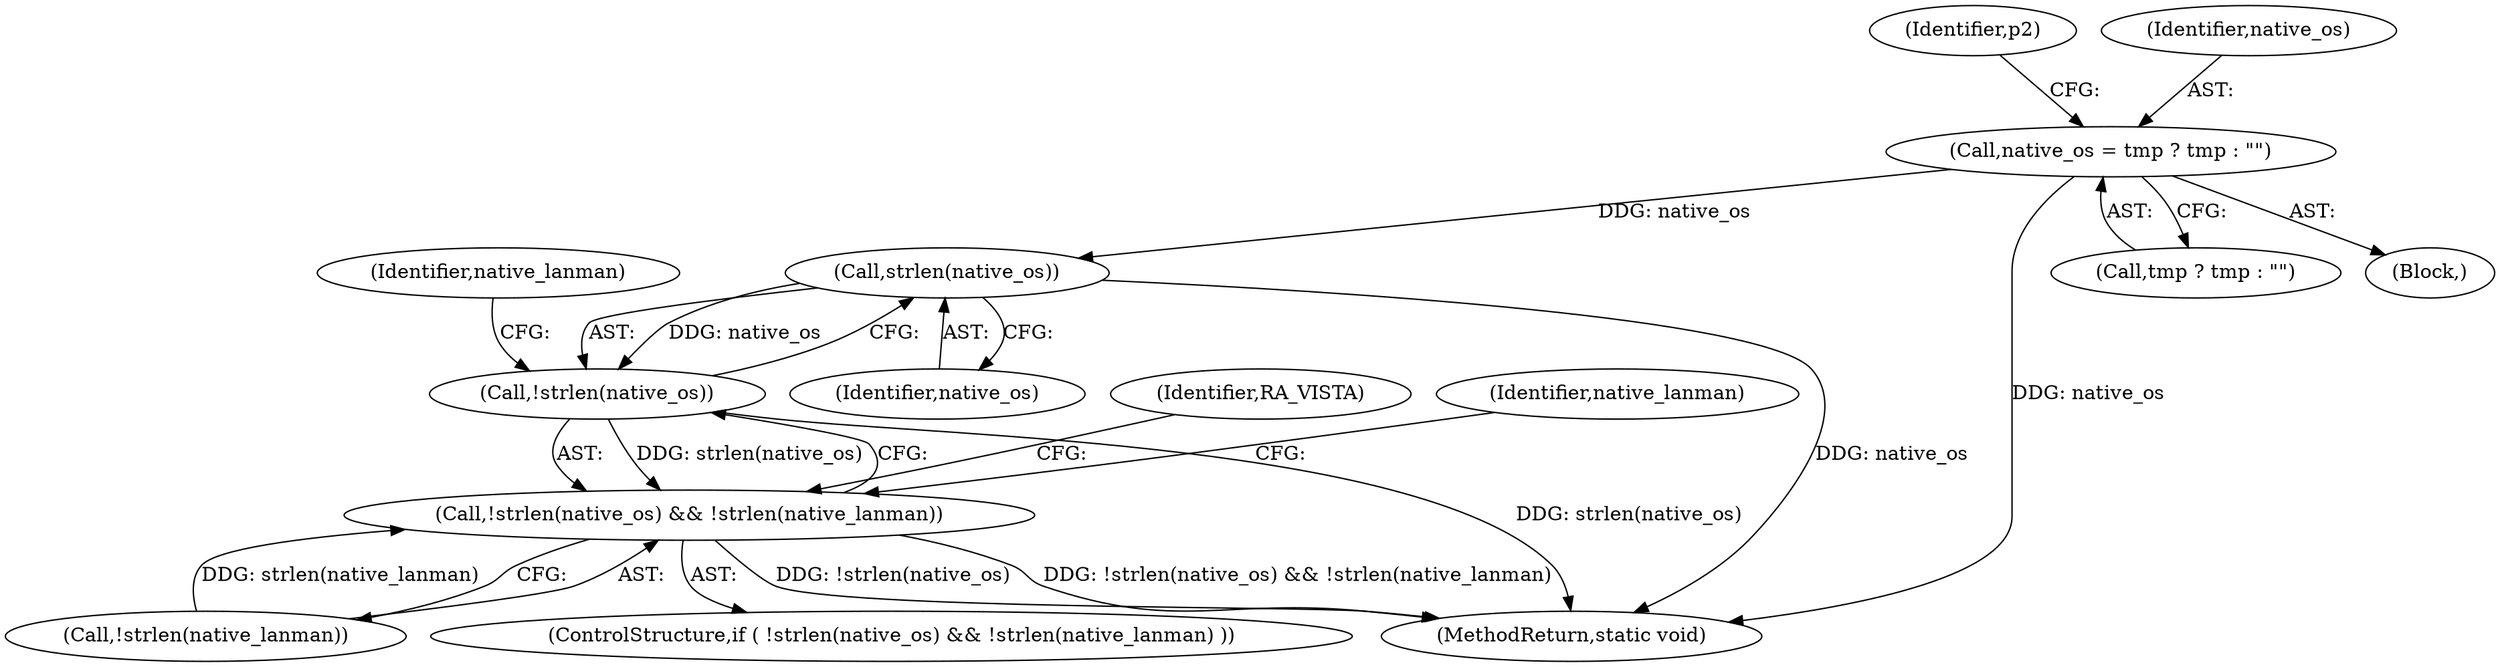 digraph "0_samba_9280051bfba337458722fb157f3082f93cbd9f2b@API" {
"1000295" [label="(Call,strlen(native_os))"];
"1000242" [label="(Call,native_os = tmp ? tmp : \"\")"];
"1000294" [label="(Call,!strlen(native_os))"];
"1000293" [label="(Call,!strlen(native_os) && !strlen(native_lanman))"];
"1000295" [label="(Call,strlen(native_os))"];
"1000530" [label="(MethodReturn,static void)"];
"1000244" [label="(Call,tmp ? tmp : \"\")"];
"1000249" [label="(Identifier,p2)"];
"1000296" [label="(Identifier,native_os)"];
"1000297" [label="(Call,!strlen(native_lanman))"];
"1000301" [label="(Identifier,RA_VISTA)"];
"1000294" [label="(Call,!strlen(native_os))"];
"1000117" [label="(Block,)"];
"1000305" [label="(Identifier,native_lanman)"];
"1000243" [label="(Identifier,native_os)"];
"1000292" [label="(ControlStructure,if ( !strlen(native_os) && !strlen(native_lanman) ))"];
"1000299" [label="(Identifier,native_lanman)"];
"1000242" [label="(Call,native_os = tmp ? tmp : \"\")"];
"1000293" [label="(Call,!strlen(native_os) && !strlen(native_lanman))"];
"1000295" -> "1000294"  [label="AST: "];
"1000295" -> "1000296"  [label="CFG: "];
"1000296" -> "1000295"  [label="AST: "];
"1000294" -> "1000295"  [label="CFG: "];
"1000295" -> "1000530"  [label="DDG: native_os"];
"1000295" -> "1000294"  [label="DDG: native_os"];
"1000242" -> "1000295"  [label="DDG: native_os"];
"1000242" -> "1000117"  [label="AST: "];
"1000242" -> "1000244"  [label="CFG: "];
"1000243" -> "1000242"  [label="AST: "];
"1000244" -> "1000242"  [label="AST: "];
"1000249" -> "1000242"  [label="CFG: "];
"1000242" -> "1000530"  [label="DDG: native_os"];
"1000294" -> "1000293"  [label="AST: "];
"1000299" -> "1000294"  [label="CFG: "];
"1000293" -> "1000294"  [label="CFG: "];
"1000294" -> "1000530"  [label="DDG: strlen(native_os)"];
"1000294" -> "1000293"  [label="DDG: strlen(native_os)"];
"1000293" -> "1000292"  [label="AST: "];
"1000293" -> "1000297"  [label="CFG: "];
"1000297" -> "1000293"  [label="AST: "];
"1000301" -> "1000293"  [label="CFG: "];
"1000305" -> "1000293"  [label="CFG: "];
"1000293" -> "1000530"  [label="DDG: !strlen(native_os)"];
"1000293" -> "1000530"  [label="DDG: !strlen(native_os) && !strlen(native_lanman)"];
"1000297" -> "1000293"  [label="DDG: strlen(native_lanman)"];
}
